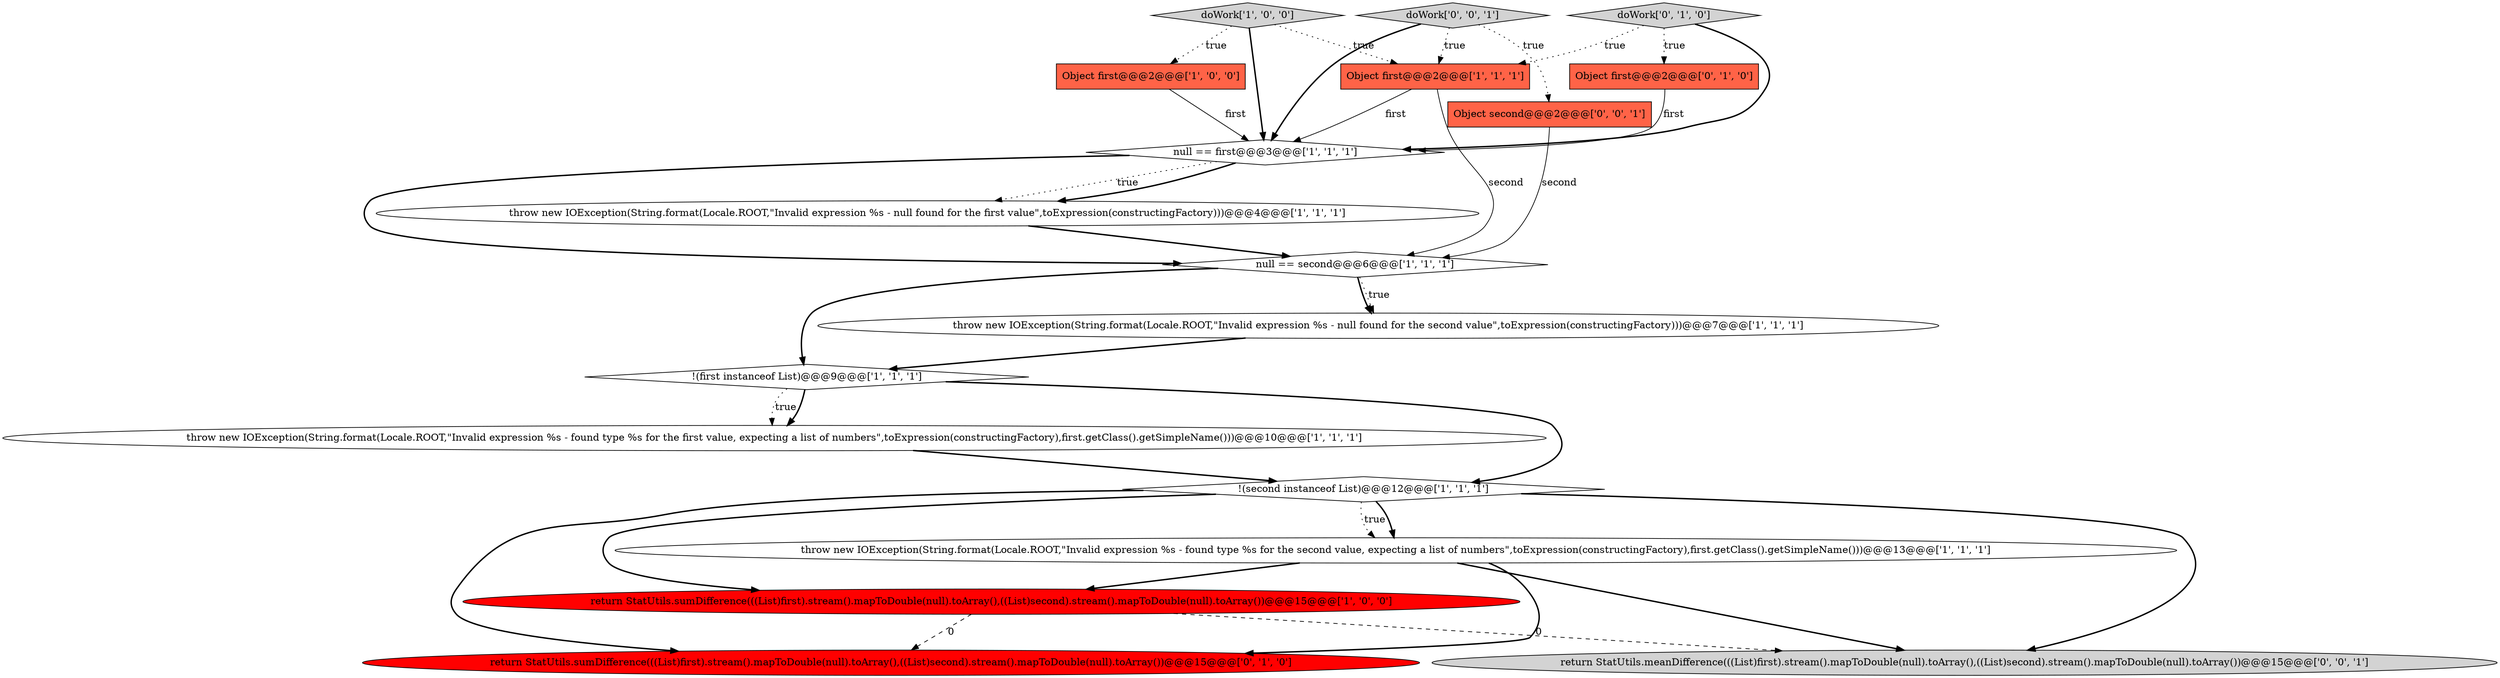 digraph {
7 [style = filled, label = "throw new IOException(String.format(Locale.ROOT,\"Invalid expression %s - found type %s for the first value, expecting a list of numbers\",toExpression(constructingFactory),first.getClass().getSimpleName()))@@@10@@@['1', '1', '1']", fillcolor = white, shape = ellipse image = "AAA0AAABBB1BBB"];
11 [style = filled, label = "!(first instanceof List)@@@9@@@['1', '1', '1']", fillcolor = white, shape = diamond image = "AAA0AAABBB1BBB"];
16 [style = filled, label = "doWork['0', '0', '1']", fillcolor = lightgray, shape = diamond image = "AAA0AAABBB3BBB"];
3 [style = filled, label = "throw new IOException(String.format(Locale.ROOT,\"Invalid expression %s - null found for the first value\",toExpression(constructingFactory)))@@@4@@@['1', '1', '1']", fillcolor = white, shape = ellipse image = "AAA0AAABBB1BBB"];
1 [style = filled, label = "throw new IOException(String.format(Locale.ROOT,\"Invalid expression %s - null found for the second value\",toExpression(constructingFactory)))@@@7@@@['1', '1', '1']", fillcolor = white, shape = ellipse image = "AAA0AAABBB1BBB"];
8 [style = filled, label = "doWork['1', '0', '0']", fillcolor = lightgray, shape = diamond image = "AAA0AAABBB1BBB"];
13 [style = filled, label = "Object first@@@2@@@['0', '1', '0']", fillcolor = tomato, shape = box image = "AAA0AAABBB2BBB"];
6 [style = filled, label = "Object first@@@2@@@['1', '0', '0']", fillcolor = tomato, shape = box image = "AAA0AAABBB1BBB"];
10 [style = filled, label = "null == first@@@3@@@['1', '1', '1']", fillcolor = white, shape = diamond image = "AAA0AAABBB1BBB"];
5 [style = filled, label = "return StatUtils.sumDifference(((List)first).stream().mapToDouble(null).toArray(),((List)second).stream().mapToDouble(null).toArray())@@@15@@@['1', '0', '0']", fillcolor = red, shape = ellipse image = "AAA1AAABBB1BBB"];
9 [style = filled, label = "Object first@@@2@@@['1', '1', '1']", fillcolor = tomato, shape = box image = "AAA0AAABBB1BBB"];
12 [style = filled, label = "return StatUtils.sumDifference(((List)first).stream().mapToDouble(null).toArray(),((List)second).stream().mapToDouble(null).toArray())@@@15@@@['0', '1', '0']", fillcolor = red, shape = ellipse image = "AAA1AAABBB2BBB"];
15 [style = filled, label = "Object second@@@2@@@['0', '0', '1']", fillcolor = tomato, shape = box image = "AAA0AAABBB3BBB"];
17 [style = filled, label = "return StatUtils.meanDifference(((List)first).stream().mapToDouble(null).toArray(),((List)second).stream().mapToDouble(null).toArray())@@@15@@@['0', '0', '1']", fillcolor = lightgray, shape = ellipse image = "AAA0AAABBB3BBB"];
14 [style = filled, label = "doWork['0', '1', '0']", fillcolor = lightgray, shape = diamond image = "AAA0AAABBB2BBB"];
0 [style = filled, label = "!(second instanceof List)@@@12@@@['1', '1', '1']", fillcolor = white, shape = diamond image = "AAA0AAABBB1BBB"];
4 [style = filled, label = "throw new IOException(String.format(Locale.ROOT,\"Invalid expression %s - found type %s for the second value, expecting a list of numbers\",toExpression(constructingFactory),first.getClass().getSimpleName()))@@@13@@@['1', '1', '1']", fillcolor = white, shape = ellipse image = "AAA0AAABBB1BBB"];
2 [style = filled, label = "null == second@@@6@@@['1', '1', '1']", fillcolor = white, shape = diamond image = "AAA0AAABBB1BBB"];
11->7 [style = dotted, label="true"];
8->10 [style = bold, label=""];
16->9 [style = dotted, label="true"];
5->12 [style = dashed, label="0"];
9->10 [style = solid, label="first"];
4->17 [style = bold, label=""];
16->10 [style = bold, label=""];
2->1 [style = bold, label=""];
0->17 [style = bold, label=""];
6->10 [style = solid, label="first"];
0->12 [style = bold, label=""];
0->4 [style = dotted, label="true"];
10->3 [style = dotted, label="true"];
14->10 [style = bold, label=""];
10->3 [style = bold, label=""];
7->0 [style = bold, label=""];
9->2 [style = solid, label="second"];
15->2 [style = solid, label="second"];
14->13 [style = dotted, label="true"];
1->11 [style = bold, label=""];
11->0 [style = bold, label=""];
8->6 [style = dotted, label="true"];
5->17 [style = dashed, label="0"];
3->2 [style = bold, label=""];
0->4 [style = bold, label=""];
13->10 [style = solid, label="first"];
2->1 [style = dotted, label="true"];
4->12 [style = bold, label=""];
10->2 [style = bold, label=""];
14->9 [style = dotted, label="true"];
8->9 [style = dotted, label="true"];
4->5 [style = bold, label=""];
2->11 [style = bold, label=""];
11->7 [style = bold, label=""];
0->5 [style = bold, label=""];
16->15 [style = dotted, label="true"];
}
